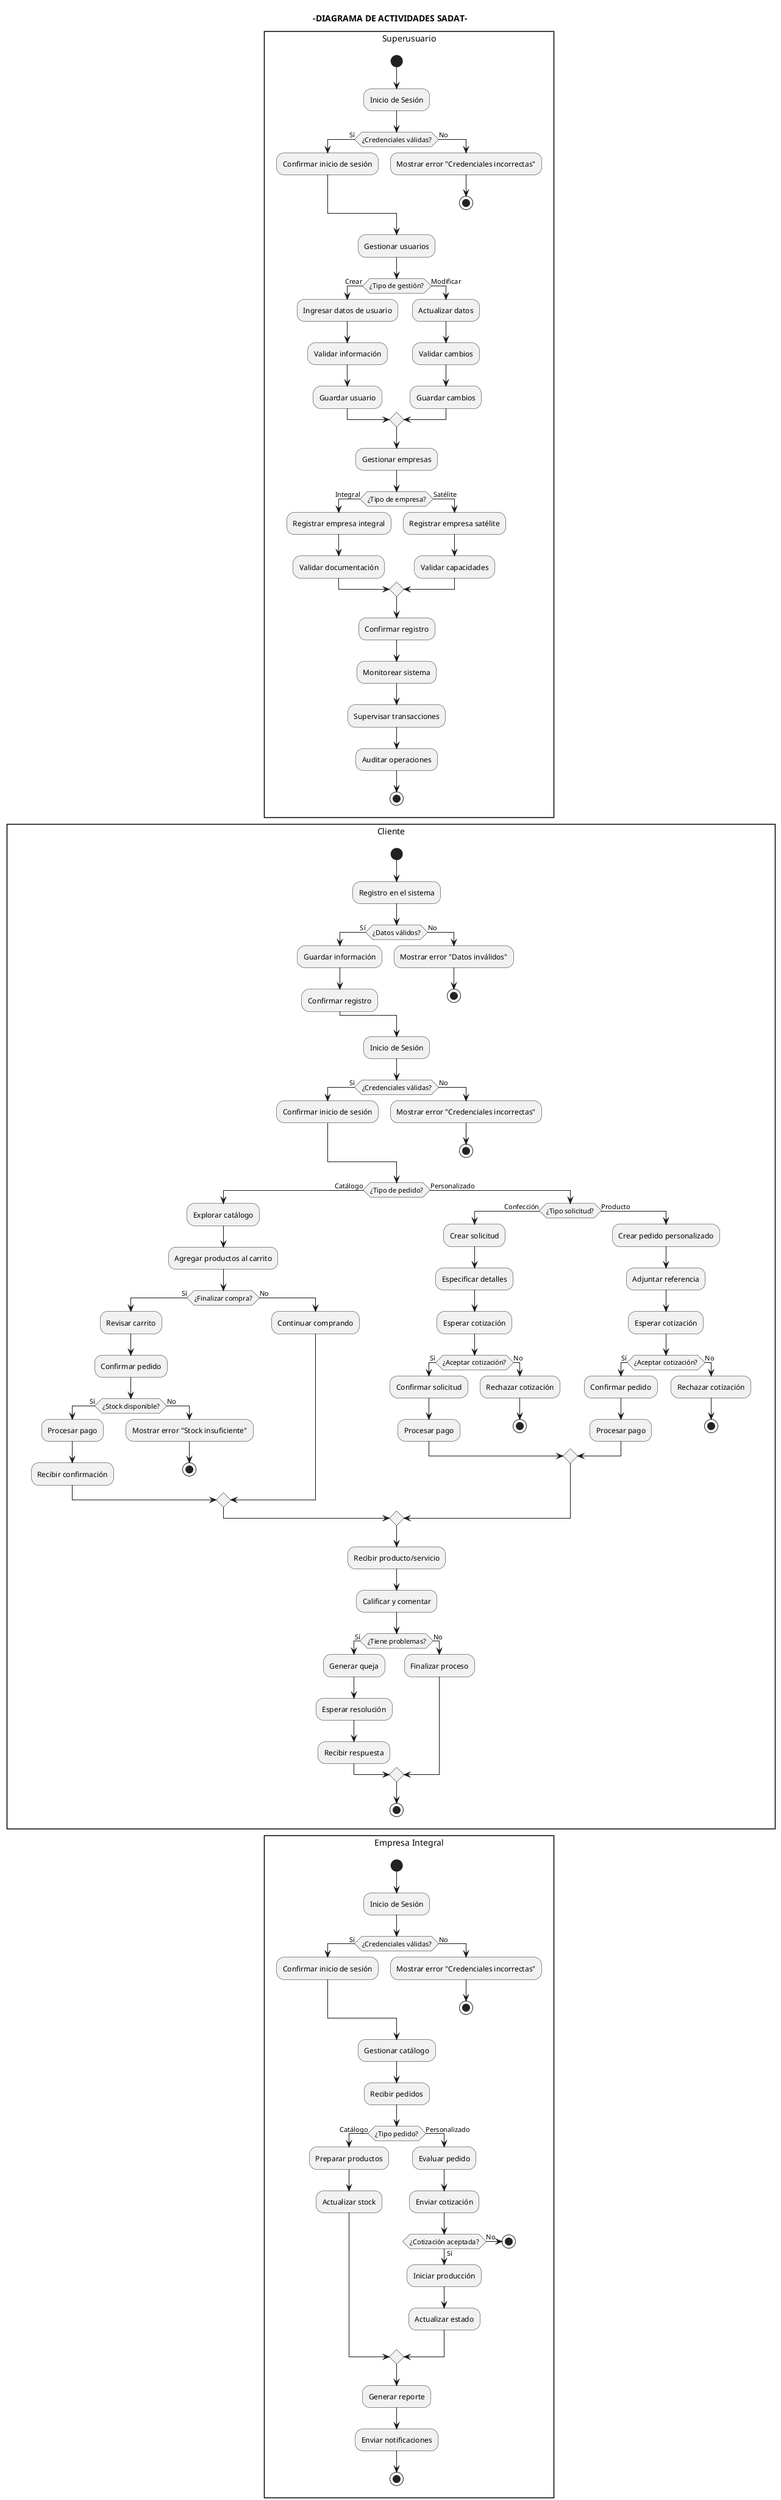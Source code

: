 @startuml
title -DIAGRAMA DE ACTIVIDADES SADAT-
skinparam linetype ortho

' Actividades del Superusuario
rectangle "Superusuario" {
    start
    :Inicio de Sesión;
    if (¿Credenciales válidas?) then (Sí)
        :Confirmar inicio de sesión;
    else (No)
        :Mostrar error "Credenciales incorrectas";
        stop
    endif

    :Gestionar usuarios;
    if (¿Tipo de gestión?) then (Crear)
        :Ingresar datos de usuario;
        :Validar información;
        :Guardar usuario;
    else (Modificar)
        :Actualizar datos;
        :Validar cambios;
        :Guardar cambios;
    endif

    :Gestionar empresas;
    if (¿Tipo de empresa?) then (Integral)
        :Registrar empresa integral;
        :Validar documentación;
    else (Satélite)
        :Registrar empresa satélite;
        :Validar capacidades;
    endif
    :Confirmar registro;

    :Monitorear sistema;
    :Supervisar transacciones;
    :Auditar operaciones;
    stop
}

' Actividades del Cliente
rectangle "Cliente" {
    start
    :Registro en el sistema;
    if (¿Datos válidos?) then (Sí)
        :Guardar información;
        :Confirmar registro;
    else (No)
        :Mostrar error "Datos inválidos";
        stop
    endif

    :Inicio de Sesión;
    if (¿Credenciales válidas?) then (Sí)
        :Confirmar inicio de sesión;
    else (No)
        :Mostrar error "Credenciales incorrectas";
        stop
    endif

    if (¿Tipo de pedido?) then (Catálogo)
        :Explorar catálogo;
        :Agregar productos al carrito;
        if (¿Finalizar compra?) then (Sí)
            :Revisar carrito;
            :Confirmar pedido;
            if (¿Stock disponible?) then (Sí)
                :Procesar pago;
                :Recibir confirmación;
            else (No)
                :Mostrar error "Stock insuficiente";
                stop
            endif
        else (No)
            :Continuar comprando;
        endif
    else (Personalizado)
        if (¿Tipo solicitud?) then (Confección)
            :Crear solicitud;
            :Especificar detalles;
            :Esperar cotización;
            if (¿Aceptar cotización?) then (Sí)
                :Confirmar solicitud;
                :Procesar pago;
            else (No)
                :Rechazar cotización;
                stop
            endif
        else (Producto)
            :Crear pedido personalizado;
            :Adjuntar referencia;
            :Esperar cotización;
            if (¿Aceptar cotización?) then (Sí)
                :Confirmar pedido;
                :Procesar pago;
            else (No)
                :Rechazar cotización;
                stop
            endif
        endif
    endif

    :Recibir producto/servicio;
    :Calificar y comentar;
    if (¿Tiene problemas?) then (Sí)
        :Generar queja;
        :Esperar resolución;
        :Recibir respuesta;
    else (No)
        :Finalizar proceso;
    endif
    stop
}

' Actividades de la Empresa Integral
rectangle "Empresa Integral" {
    start
    :Inicio de Sesión;
    if (¿Credenciales válidas?) then (Sí)
        :Confirmar inicio de sesión;
    else (No)
        :Mostrar error "Credenciales incorrectas";
        stop
    endif

    :Gestionar catálogo;
    :Recibir pedidos;
    if (¿Tipo pedido?) then (Catálogo)
        :Preparar productos;
        :Actualizar stock;
    else (Personalizado)
        :Evaluar pedido;
        :Enviar cotización;
        if (¿Cotización aceptada?) then (Sí)
            :Iniciar producción;
            :Actualizar estado;
        else (No)
            stop
        endif
    endif
    :Generar reporte;
    :Enviar notificaciones;
    stop
}

' Actividades de la Empresa Satélite
rectangle "Empresa Satélite" {
    start
    :Inicio de Sesión;
    if (¿Credenciales válidas?) then (Sí)
        :Confirmar inicio de sesión;
    else (No)
        :Mostrar error "Credenciales incorrectas";
        stop
    endif

    :Recibir solicitudes;
    :Evaluar solicitud;
    :Enviar cotización;
    if (¿Cotización aceptada?) then (Sí)
        :Gestionar materias primas;
        :Iniciar confección;
        :Actualizar estado;
        :Generar reporte;
    else (No)
        stop
    endif
    :Entregar trabajo;
    stop
}

' Actividades del Sistema
rectangle "Sistema" {
    start
    :Validar datos;
    :Crear cuentas;
    :Enviar confirmaciones;
    :Procesar transacciones;
    if (¿Transacción exitosa?) then (Sí)
        :Generar comprobante;
        :Notificar partes;
    else (No)
        :Registrar error;
        :Notificar fallo;
    endif
    :Gestionar notificaciones;
    if (¿Hay quejas?) then (Sí)
        :Procesar queja;
        :Notificar involucrados;
        :Dar seguimiento;
    else (No)
        :Continuar operación;
    endif
    stop
}

@enduml